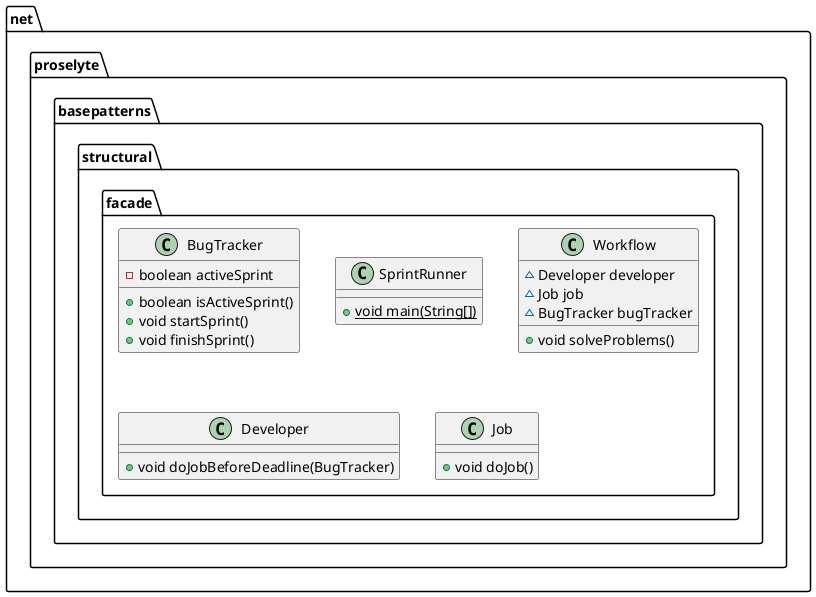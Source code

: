 @startuml
class net.proselyte.basepatterns.structural.facade.BugTracker {
- boolean activeSprint
+ boolean isActiveSprint()
+ void startSprint()
+ void finishSprint()
}


class net.proselyte.basepatterns.structural.facade.SprintRunner {
+ {static} void main(String[])
}

class net.proselyte.basepatterns.structural.facade.Workflow {
~ Developer developer
~ Job job
~ BugTracker bugTracker
+ void solveProblems()
}


class net.proselyte.basepatterns.structural.facade.Developer {
+ void doJobBeforeDeadline(BugTracker)
}

class net.proselyte.basepatterns.structural.facade.Job {
+ void doJob()
}

@enduml